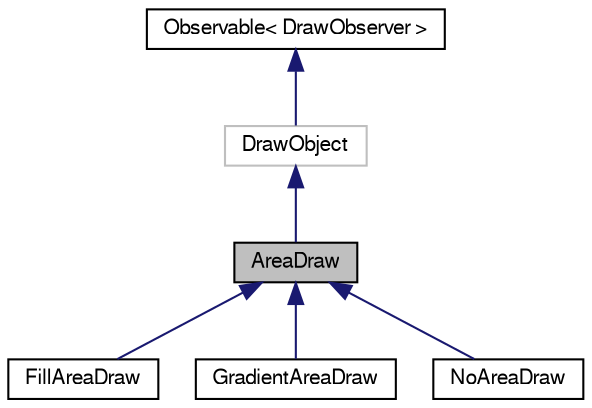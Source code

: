digraph G
{
  bgcolor="transparent";
  edge [fontname="FreeSans",fontsize="10",labelfontname="FreeSans",labelfontsize="10"];
  node [fontname="FreeSans",fontsize="10",shape=record];
  Node1 [label="AreaDraw",height=0.2,width=0.4,color="black", fillcolor="grey75", style="filled" fontcolor="black"];
  Node2 -> Node1 [dir=back,color="midnightblue",fontsize="10",style="solid",fontname="FreeSans"];
  Node2 [label="DrawObject",height=0.2,width=0.4,color="grey75"];
  Node3 -> Node2 [dir=back,color="midnightblue",fontsize="10",style="solid",fontname="FreeSans"];
  Node3 [label="Observable\< DrawObserver \>",height=0.2,width=0.4,color="black",URL="$classObservable.html"];
  Node1 -> Node4 [dir=back,color="midnightblue",fontsize="10",style="solid",fontname="FreeSans"];
  Node4 [label="FillAreaDraw",height=0.2,width=0.4,color="black",URL="$classFillAreaDraw.html"];
  Node1 -> Node5 [dir=back,color="midnightblue",fontsize="10",style="solid",fontname="FreeSans"];
  Node5 [label="GradientAreaDraw",height=0.2,width=0.4,color="black",URL="$classGradientAreaDraw.html"];
  Node1 -> Node6 [dir=back,color="midnightblue",fontsize="10",style="solid",fontname="FreeSans"];
  Node6 [label="NoAreaDraw",height=0.2,width=0.4,color="black",URL="$classNoAreaDraw.html"];
}
